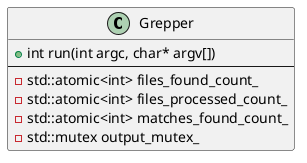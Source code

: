 @startuml
class Grepper {
    +int run(int argc, char* argv[])
    --
    -std::atomic<int> files_found_count_
    -std::atomic<int> files_processed_count_
    -std::atomic<int> matches_found_count_
    -std::mutex output_mutex_
}
@enduml